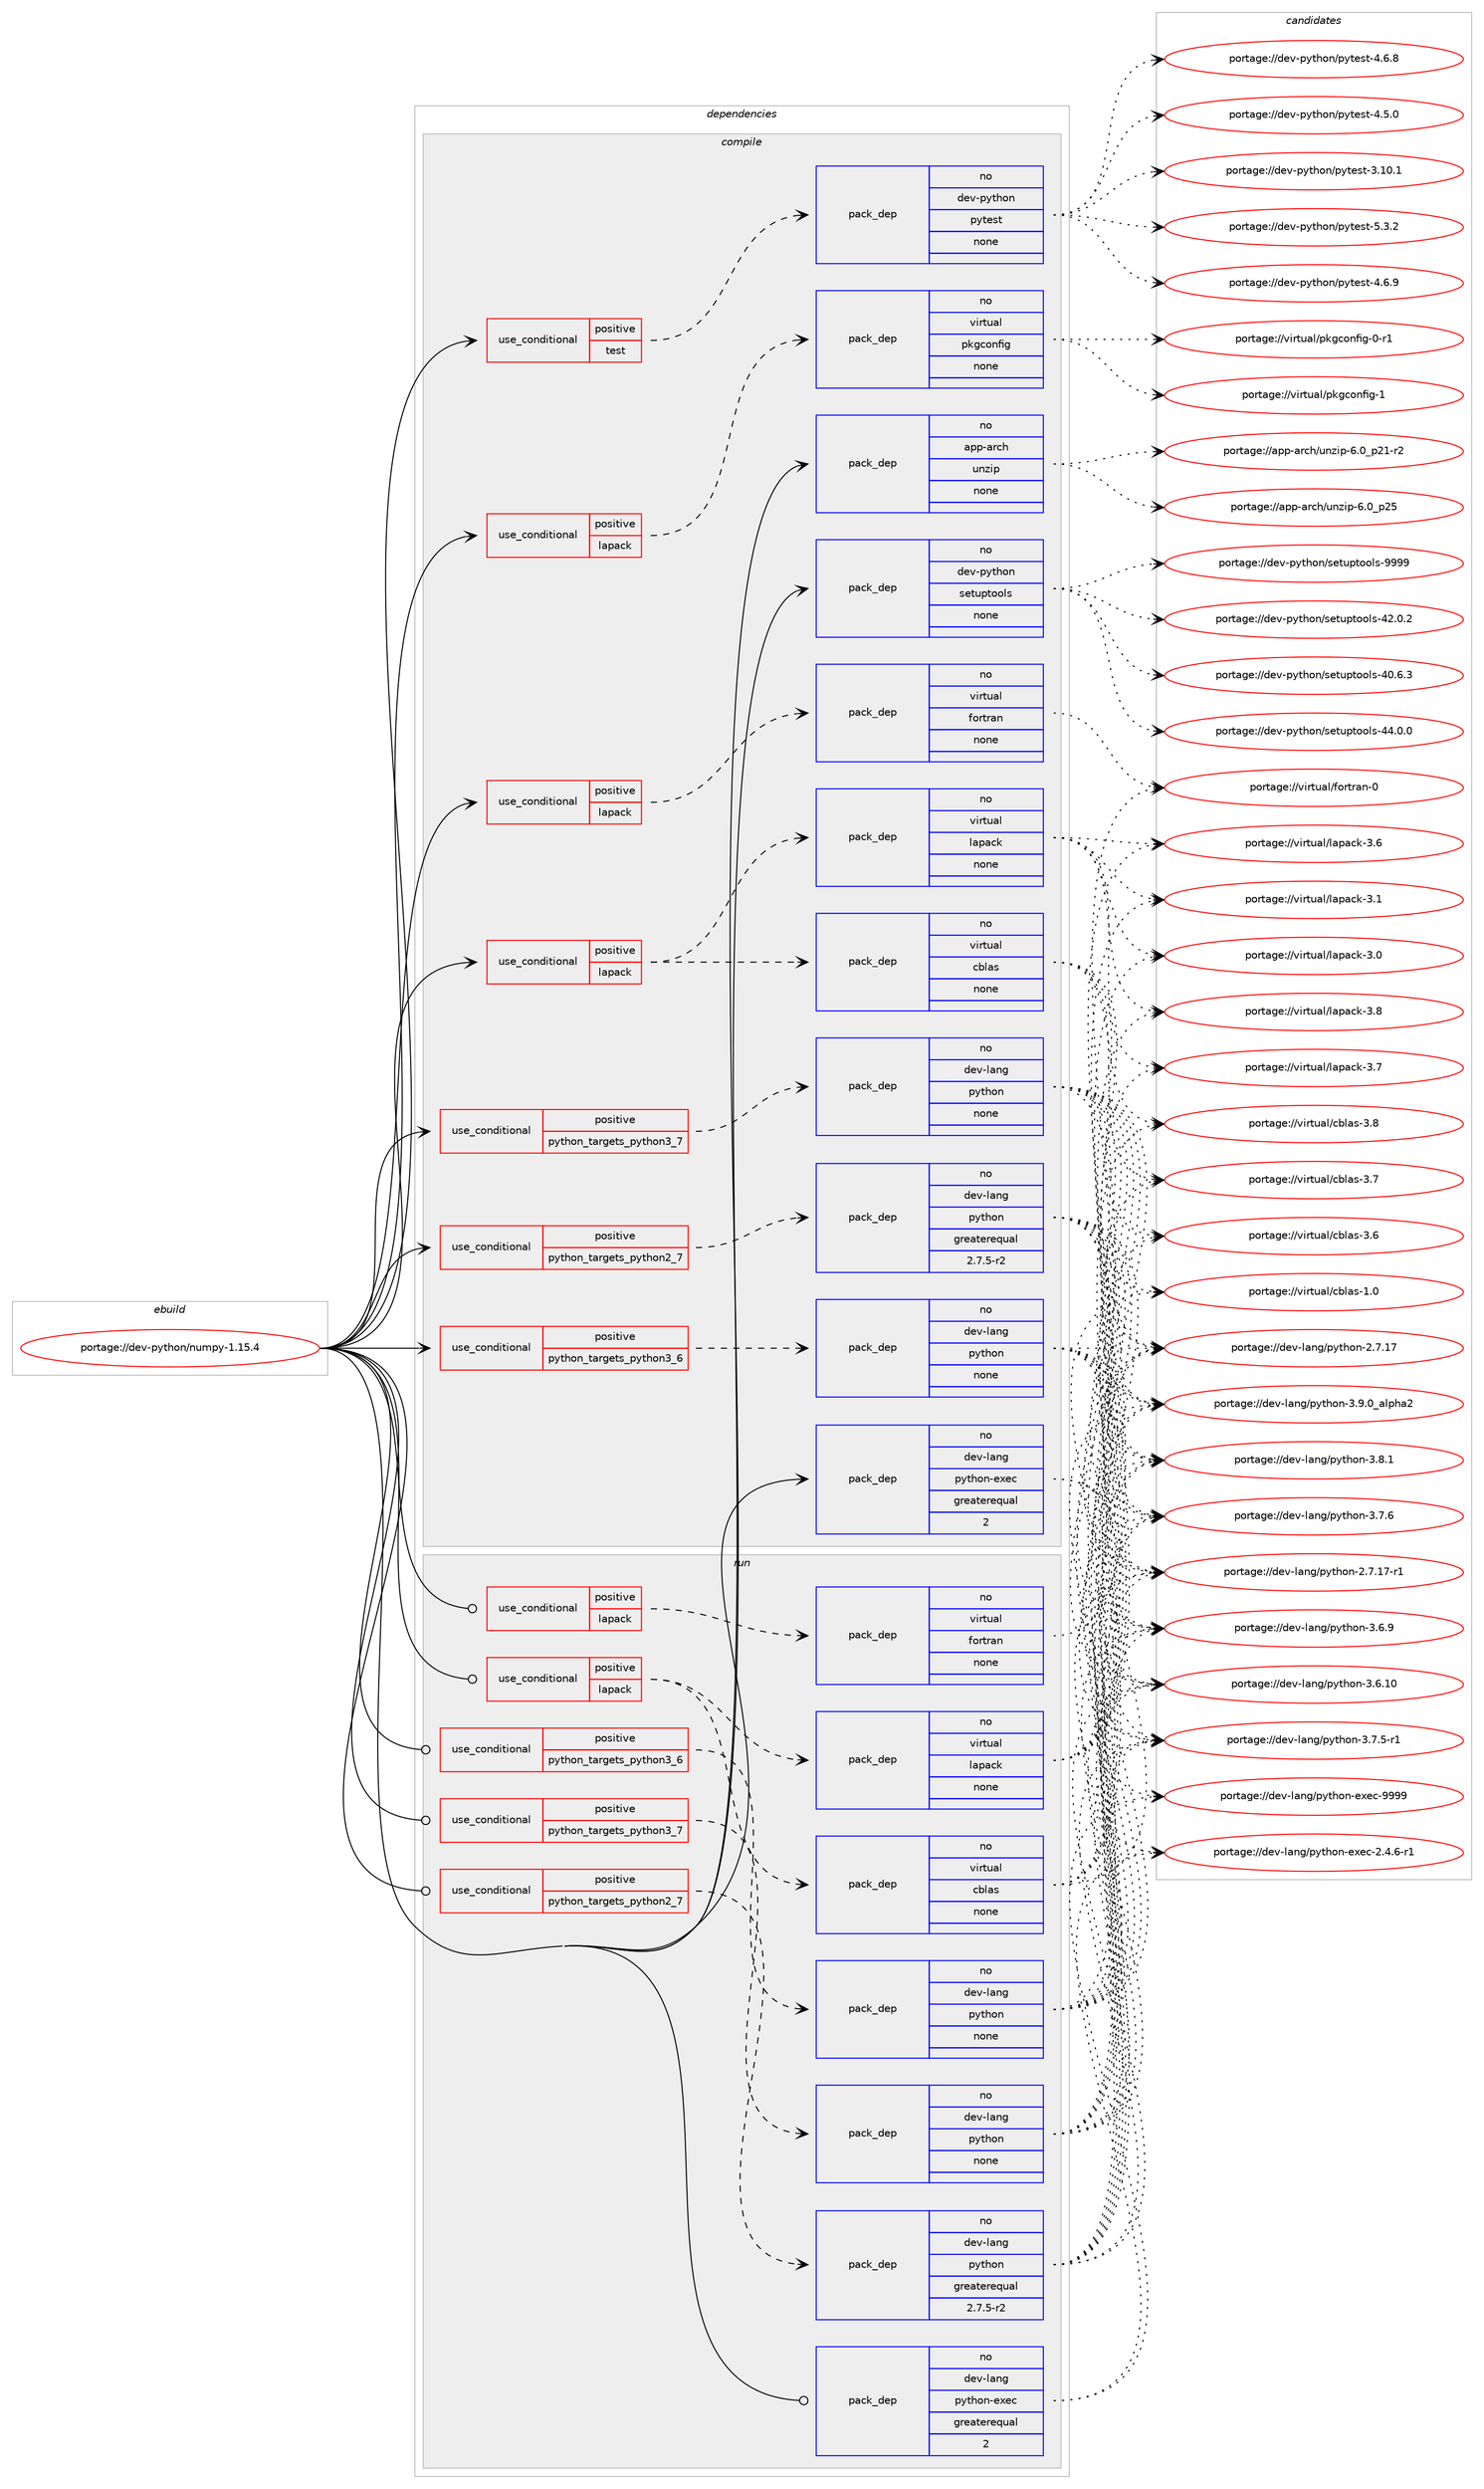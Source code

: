 digraph prolog {

# *************
# Graph options
# *************

newrank=true;
concentrate=true;
compound=true;
graph [rankdir=LR,fontname=Helvetica,fontsize=10,ranksep=1.5];#, ranksep=2.5, nodesep=0.2];
edge  [arrowhead=vee];
node  [fontname=Helvetica,fontsize=10];

# **********
# The ebuild
# **********

subgraph cluster_leftcol {
color=gray;
rank=same;
label=<<i>ebuild</i>>;
id [label="portage://dev-python/numpy-1.15.4", color=red, width=4, href="../dev-python/numpy-1.15.4.svg"];
}

# ****************
# The dependencies
# ****************

subgraph cluster_midcol {
color=gray;
label=<<i>dependencies</i>>;
subgraph cluster_compile {
fillcolor="#eeeeee";
style=filled;
label=<<i>compile</i>>;
subgraph cond112055 {
dependency447445 [label=<<TABLE BORDER="0" CELLBORDER="1" CELLSPACING="0" CELLPADDING="4"><TR><TD ROWSPAN="3" CELLPADDING="10">use_conditional</TD></TR><TR><TD>positive</TD></TR><TR><TD>lapack</TD></TR></TABLE>>, shape=none, color=red];
subgraph pack330415 {
dependency447446 [label=<<TABLE BORDER="0" CELLBORDER="1" CELLSPACING="0" CELLPADDING="4" WIDTH="220"><TR><TD ROWSPAN="6" CELLPADDING="30">pack_dep</TD></TR><TR><TD WIDTH="110">no</TD></TR><TR><TD>virtual</TD></TR><TR><TD>cblas</TD></TR><TR><TD>none</TD></TR><TR><TD></TD></TR></TABLE>>, shape=none, color=blue];
}
dependency447445:e -> dependency447446:w [weight=20,style="dashed",arrowhead="vee"];
subgraph pack330416 {
dependency447447 [label=<<TABLE BORDER="0" CELLBORDER="1" CELLSPACING="0" CELLPADDING="4" WIDTH="220"><TR><TD ROWSPAN="6" CELLPADDING="30">pack_dep</TD></TR><TR><TD WIDTH="110">no</TD></TR><TR><TD>virtual</TD></TR><TR><TD>lapack</TD></TR><TR><TD>none</TD></TR><TR><TD></TD></TR></TABLE>>, shape=none, color=blue];
}
dependency447445:e -> dependency447447:w [weight=20,style="dashed",arrowhead="vee"];
}
id:e -> dependency447445:w [weight=20,style="solid",arrowhead="vee"];
subgraph cond112056 {
dependency447448 [label=<<TABLE BORDER="0" CELLBORDER="1" CELLSPACING="0" CELLPADDING="4"><TR><TD ROWSPAN="3" CELLPADDING="10">use_conditional</TD></TR><TR><TD>positive</TD></TR><TR><TD>lapack</TD></TR></TABLE>>, shape=none, color=red];
subgraph pack330417 {
dependency447449 [label=<<TABLE BORDER="0" CELLBORDER="1" CELLSPACING="0" CELLPADDING="4" WIDTH="220"><TR><TD ROWSPAN="6" CELLPADDING="30">pack_dep</TD></TR><TR><TD WIDTH="110">no</TD></TR><TR><TD>virtual</TD></TR><TR><TD>fortran</TD></TR><TR><TD>none</TD></TR><TR><TD></TD></TR></TABLE>>, shape=none, color=blue];
}
dependency447448:e -> dependency447449:w [weight=20,style="dashed",arrowhead="vee"];
}
id:e -> dependency447448:w [weight=20,style="solid",arrowhead="vee"];
subgraph cond112057 {
dependency447450 [label=<<TABLE BORDER="0" CELLBORDER="1" CELLSPACING="0" CELLPADDING="4"><TR><TD ROWSPAN="3" CELLPADDING="10">use_conditional</TD></TR><TR><TD>positive</TD></TR><TR><TD>lapack</TD></TR></TABLE>>, shape=none, color=red];
subgraph pack330418 {
dependency447451 [label=<<TABLE BORDER="0" CELLBORDER="1" CELLSPACING="0" CELLPADDING="4" WIDTH="220"><TR><TD ROWSPAN="6" CELLPADDING="30">pack_dep</TD></TR><TR><TD WIDTH="110">no</TD></TR><TR><TD>virtual</TD></TR><TR><TD>pkgconfig</TD></TR><TR><TD>none</TD></TR><TR><TD></TD></TR></TABLE>>, shape=none, color=blue];
}
dependency447450:e -> dependency447451:w [weight=20,style="dashed",arrowhead="vee"];
}
id:e -> dependency447450:w [weight=20,style="solid",arrowhead="vee"];
subgraph cond112058 {
dependency447452 [label=<<TABLE BORDER="0" CELLBORDER="1" CELLSPACING="0" CELLPADDING="4"><TR><TD ROWSPAN="3" CELLPADDING="10">use_conditional</TD></TR><TR><TD>positive</TD></TR><TR><TD>python_targets_python2_7</TD></TR></TABLE>>, shape=none, color=red];
subgraph pack330419 {
dependency447453 [label=<<TABLE BORDER="0" CELLBORDER="1" CELLSPACING="0" CELLPADDING="4" WIDTH="220"><TR><TD ROWSPAN="6" CELLPADDING="30">pack_dep</TD></TR><TR><TD WIDTH="110">no</TD></TR><TR><TD>dev-lang</TD></TR><TR><TD>python</TD></TR><TR><TD>greaterequal</TD></TR><TR><TD>2.7.5-r2</TD></TR></TABLE>>, shape=none, color=blue];
}
dependency447452:e -> dependency447453:w [weight=20,style="dashed",arrowhead="vee"];
}
id:e -> dependency447452:w [weight=20,style="solid",arrowhead="vee"];
subgraph cond112059 {
dependency447454 [label=<<TABLE BORDER="0" CELLBORDER="1" CELLSPACING="0" CELLPADDING="4"><TR><TD ROWSPAN="3" CELLPADDING="10">use_conditional</TD></TR><TR><TD>positive</TD></TR><TR><TD>python_targets_python3_6</TD></TR></TABLE>>, shape=none, color=red];
subgraph pack330420 {
dependency447455 [label=<<TABLE BORDER="0" CELLBORDER="1" CELLSPACING="0" CELLPADDING="4" WIDTH="220"><TR><TD ROWSPAN="6" CELLPADDING="30">pack_dep</TD></TR><TR><TD WIDTH="110">no</TD></TR><TR><TD>dev-lang</TD></TR><TR><TD>python</TD></TR><TR><TD>none</TD></TR><TR><TD></TD></TR></TABLE>>, shape=none, color=blue];
}
dependency447454:e -> dependency447455:w [weight=20,style="dashed",arrowhead="vee"];
}
id:e -> dependency447454:w [weight=20,style="solid",arrowhead="vee"];
subgraph cond112060 {
dependency447456 [label=<<TABLE BORDER="0" CELLBORDER="1" CELLSPACING="0" CELLPADDING="4"><TR><TD ROWSPAN="3" CELLPADDING="10">use_conditional</TD></TR><TR><TD>positive</TD></TR><TR><TD>python_targets_python3_7</TD></TR></TABLE>>, shape=none, color=red];
subgraph pack330421 {
dependency447457 [label=<<TABLE BORDER="0" CELLBORDER="1" CELLSPACING="0" CELLPADDING="4" WIDTH="220"><TR><TD ROWSPAN="6" CELLPADDING="30">pack_dep</TD></TR><TR><TD WIDTH="110">no</TD></TR><TR><TD>dev-lang</TD></TR><TR><TD>python</TD></TR><TR><TD>none</TD></TR><TR><TD></TD></TR></TABLE>>, shape=none, color=blue];
}
dependency447456:e -> dependency447457:w [weight=20,style="dashed",arrowhead="vee"];
}
id:e -> dependency447456:w [weight=20,style="solid",arrowhead="vee"];
subgraph cond112061 {
dependency447458 [label=<<TABLE BORDER="0" CELLBORDER="1" CELLSPACING="0" CELLPADDING="4"><TR><TD ROWSPAN="3" CELLPADDING="10">use_conditional</TD></TR><TR><TD>positive</TD></TR><TR><TD>test</TD></TR></TABLE>>, shape=none, color=red];
subgraph pack330422 {
dependency447459 [label=<<TABLE BORDER="0" CELLBORDER="1" CELLSPACING="0" CELLPADDING="4" WIDTH="220"><TR><TD ROWSPAN="6" CELLPADDING="30">pack_dep</TD></TR><TR><TD WIDTH="110">no</TD></TR><TR><TD>dev-python</TD></TR><TR><TD>pytest</TD></TR><TR><TD>none</TD></TR><TR><TD></TD></TR></TABLE>>, shape=none, color=blue];
}
dependency447458:e -> dependency447459:w [weight=20,style="dashed",arrowhead="vee"];
}
id:e -> dependency447458:w [weight=20,style="solid",arrowhead="vee"];
subgraph pack330423 {
dependency447460 [label=<<TABLE BORDER="0" CELLBORDER="1" CELLSPACING="0" CELLPADDING="4" WIDTH="220"><TR><TD ROWSPAN="6" CELLPADDING="30">pack_dep</TD></TR><TR><TD WIDTH="110">no</TD></TR><TR><TD>app-arch</TD></TR><TR><TD>unzip</TD></TR><TR><TD>none</TD></TR><TR><TD></TD></TR></TABLE>>, shape=none, color=blue];
}
id:e -> dependency447460:w [weight=20,style="solid",arrowhead="vee"];
subgraph pack330424 {
dependency447461 [label=<<TABLE BORDER="0" CELLBORDER="1" CELLSPACING="0" CELLPADDING="4" WIDTH="220"><TR><TD ROWSPAN="6" CELLPADDING="30">pack_dep</TD></TR><TR><TD WIDTH="110">no</TD></TR><TR><TD>dev-lang</TD></TR><TR><TD>python-exec</TD></TR><TR><TD>greaterequal</TD></TR><TR><TD>2</TD></TR></TABLE>>, shape=none, color=blue];
}
id:e -> dependency447461:w [weight=20,style="solid",arrowhead="vee"];
subgraph pack330425 {
dependency447462 [label=<<TABLE BORDER="0" CELLBORDER="1" CELLSPACING="0" CELLPADDING="4" WIDTH="220"><TR><TD ROWSPAN="6" CELLPADDING="30">pack_dep</TD></TR><TR><TD WIDTH="110">no</TD></TR><TR><TD>dev-python</TD></TR><TR><TD>setuptools</TD></TR><TR><TD>none</TD></TR><TR><TD></TD></TR></TABLE>>, shape=none, color=blue];
}
id:e -> dependency447462:w [weight=20,style="solid",arrowhead="vee"];
}
subgraph cluster_compileandrun {
fillcolor="#eeeeee";
style=filled;
label=<<i>compile and run</i>>;
}
subgraph cluster_run {
fillcolor="#eeeeee";
style=filled;
label=<<i>run</i>>;
subgraph cond112062 {
dependency447463 [label=<<TABLE BORDER="0" CELLBORDER="1" CELLSPACING="0" CELLPADDING="4"><TR><TD ROWSPAN="3" CELLPADDING="10">use_conditional</TD></TR><TR><TD>positive</TD></TR><TR><TD>lapack</TD></TR></TABLE>>, shape=none, color=red];
subgraph pack330426 {
dependency447464 [label=<<TABLE BORDER="0" CELLBORDER="1" CELLSPACING="0" CELLPADDING="4" WIDTH="220"><TR><TD ROWSPAN="6" CELLPADDING="30">pack_dep</TD></TR><TR><TD WIDTH="110">no</TD></TR><TR><TD>virtual</TD></TR><TR><TD>cblas</TD></TR><TR><TD>none</TD></TR><TR><TD></TD></TR></TABLE>>, shape=none, color=blue];
}
dependency447463:e -> dependency447464:w [weight=20,style="dashed",arrowhead="vee"];
subgraph pack330427 {
dependency447465 [label=<<TABLE BORDER="0" CELLBORDER="1" CELLSPACING="0" CELLPADDING="4" WIDTH="220"><TR><TD ROWSPAN="6" CELLPADDING="30">pack_dep</TD></TR><TR><TD WIDTH="110">no</TD></TR><TR><TD>virtual</TD></TR><TR><TD>lapack</TD></TR><TR><TD>none</TD></TR><TR><TD></TD></TR></TABLE>>, shape=none, color=blue];
}
dependency447463:e -> dependency447465:w [weight=20,style="dashed",arrowhead="vee"];
}
id:e -> dependency447463:w [weight=20,style="solid",arrowhead="odot"];
subgraph cond112063 {
dependency447466 [label=<<TABLE BORDER="0" CELLBORDER="1" CELLSPACING="0" CELLPADDING="4"><TR><TD ROWSPAN="3" CELLPADDING="10">use_conditional</TD></TR><TR><TD>positive</TD></TR><TR><TD>lapack</TD></TR></TABLE>>, shape=none, color=red];
subgraph pack330428 {
dependency447467 [label=<<TABLE BORDER="0" CELLBORDER="1" CELLSPACING="0" CELLPADDING="4" WIDTH="220"><TR><TD ROWSPAN="6" CELLPADDING="30">pack_dep</TD></TR><TR><TD WIDTH="110">no</TD></TR><TR><TD>virtual</TD></TR><TR><TD>fortran</TD></TR><TR><TD>none</TD></TR><TR><TD></TD></TR></TABLE>>, shape=none, color=blue];
}
dependency447466:e -> dependency447467:w [weight=20,style="dashed",arrowhead="vee"];
}
id:e -> dependency447466:w [weight=20,style="solid",arrowhead="odot"];
subgraph cond112064 {
dependency447468 [label=<<TABLE BORDER="0" CELLBORDER="1" CELLSPACING="0" CELLPADDING="4"><TR><TD ROWSPAN="3" CELLPADDING="10">use_conditional</TD></TR><TR><TD>positive</TD></TR><TR><TD>python_targets_python2_7</TD></TR></TABLE>>, shape=none, color=red];
subgraph pack330429 {
dependency447469 [label=<<TABLE BORDER="0" CELLBORDER="1" CELLSPACING="0" CELLPADDING="4" WIDTH="220"><TR><TD ROWSPAN="6" CELLPADDING="30">pack_dep</TD></TR><TR><TD WIDTH="110">no</TD></TR><TR><TD>dev-lang</TD></TR><TR><TD>python</TD></TR><TR><TD>greaterequal</TD></TR><TR><TD>2.7.5-r2</TD></TR></TABLE>>, shape=none, color=blue];
}
dependency447468:e -> dependency447469:w [weight=20,style="dashed",arrowhead="vee"];
}
id:e -> dependency447468:w [weight=20,style="solid",arrowhead="odot"];
subgraph cond112065 {
dependency447470 [label=<<TABLE BORDER="0" CELLBORDER="1" CELLSPACING="0" CELLPADDING="4"><TR><TD ROWSPAN="3" CELLPADDING="10">use_conditional</TD></TR><TR><TD>positive</TD></TR><TR><TD>python_targets_python3_6</TD></TR></TABLE>>, shape=none, color=red];
subgraph pack330430 {
dependency447471 [label=<<TABLE BORDER="0" CELLBORDER="1" CELLSPACING="0" CELLPADDING="4" WIDTH="220"><TR><TD ROWSPAN="6" CELLPADDING="30">pack_dep</TD></TR><TR><TD WIDTH="110">no</TD></TR><TR><TD>dev-lang</TD></TR><TR><TD>python</TD></TR><TR><TD>none</TD></TR><TR><TD></TD></TR></TABLE>>, shape=none, color=blue];
}
dependency447470:e -> dependency447471:w [weight=20,style="dashed",arrowhead="vee"];
}
id:e -> dependency447470:w [weight=20,style="solid",arrowhead="odot"];
subgraph cond112066 {
dependency447472 [label=<<TABLE BORDER="0" CELLBORDER="1" CELLSPACING="0" CELLPADDING="4"><TR><TD ROWSPAN="3" CELLPADDING="10">use_conditional</TD></TR><TR><TD>positive</TD></TR><TR><TD>python_targets_python3_7</TD></TR></TABLE>>, shape=none, color=red];
subgraph pack330431 {
dependency447473 [label=<<TABLE BORDER="0" CELLBORDER="1" CELLSPACING="0" CELLPADDING="4" WIDTH="220"><TR><TD ROWSPAN="6" CELLPADDING="30">pack_dep</TD></TR><TR><TD WIDTH="110">no</TD></TR><TR><TD>dev-lang</TD></TR><TR><TD>python</TD></TR><TR><TD>none</TD></TR><TR><TD></TD></TR></TABLE>>, shape=none, color=blue];
}
dependency447472:e -> dependency447473:w [weight=20,style="dashed",arrowhead="vee"];
}
id:e -> dependency447472:w [weight=20,style="solid",arrowhead="odot"];
subgraph pack330432 {
dependency447474 [label=<<TABLE BORDER="0" CELLBORDER="1" CELLSPACING="0" CELLPADDING="4" WIDTH="220"><TR><TD ROWSPAN="6" CELLPADDING="30">pack_dep</TD></TR><TR><TD WIDTH="110">no</TD></TR><TR><TD>dev-lang</TD></TR><TR><TD>python-exec</TD></TR><TR><TD>greaterequal</TD></TR><TR><TD>2</TD></TR></TABLE>>, shape=none, color=blue];
}
id:e -> dependency447474:w [weight=20,style="solid",arrowhead="odot"];
}
}

# **************
# The candidates
# **************

subgraph cluster_choices {
rank=same;
color=gray;
label=<<i>candidates</i>>;

subgraph choice330415 {
color=black;
nodesep=1;
choice118105114116117971084799981089711545514656 [label="portage://virtual/cblas-3.8", color=red, width=4,href="../virtual/cblas-3.8.svg"];
choice118105114116117971084799981089711545514655 [label="portage://virtual/cblas-3.7", color=red, width=4,href="../virtual/cblas-3.7.svg"];
choice118105114116117971084799981089711545514654 [label="portage://virtual/cblas-3.6", color=red, width=4,href="../virtual/cblas-3.6.svg"];
choice118105114116117971084799981089711545494648 [label="portage://virtual/cblas-1.0", color=red, width=4,href="../virtual/cblas-1.0.svg"];
dependency447446:e -> choice118105114116117971084799981089711545514656:w [style=dotted,weight="100"];
dependency447446:e -> choice118105114116117971084799981089711545514655:w [style=dotted,weight="100"];
dependency447446:e -> choice118105114116117971084799981089711545514654:w [style=dotted,weight="100"];
dependency447446:e -> choice118105114116117971084799981089711545494648:w [style=dotted,weight="100"];
}
subgraph choice330416 {
color=black;
nodesep=1;
choice118105114116117971084710897112979910745514656 [label="portage://virtual/lapack-3.8", color=red, width=4,href="../virtual/lapack-3.8.svg"];
choice118105114116117971084710897112979910745514655 [label="portage://virtual/lapack-3.7", color=red, width=4,href="../virtual/lapack-3.7.svg"];
choice118105114116117971084710897112979910745514654 [label="portage://virtual/lapack-3.6", color=red, width=4,href="../virtual/lapack-3.6.svg"];
choice118105114116117971084710897112979910745514649 [label="portage://virtual/lapack-3.1", color=red, width=4,href="../virtual/lapack-3.1.svg"];
choice118105114116117971084710897112979910745514648 [label="portage://virtual/lapack-3.0", color=red, width=4,href="../virtual/lapack-3.0.svg"];
dependency447447:e -> choice118105114116117971084710897112979910745514656:w [style=dotted,weight="100"];
dependency447447:e -> choice118105114116117971084710897112979910745514655:w [style=dotted,weight="100"];
dependency447447:e -> choice118105114116117971084710897112979910745514654:w [style=dotted,weight="100"];
dependency447447:e -> choice118105114116117971084710897112979910745514649:w [style=dotted,weight="100"];
dependency447447:e -> choice118105114116117971084710897112979910745514648:w [style=dotted,weight="100"];
}
subgraph choice330417 {
color=black;
nodesep=1;
choice1181051141161179710847102111114116114971104548 [label="portage://virtual/fortran-0", color=red, width=4,href="../virtual/fortran-0.svg"];
dependency447449:e -> choice1181051141161179710847102111114116114971104548:w [style=dotted,weight="100"];
}
subgraph choice330418 {
color=black;
nodesep=1;
choice1181051141161179710847112107103991111101021051034549 [label="portage://virtual/pkgconfig-1", color=red, width=4,href="../virtual/pkgconfig-1.svg"];
choice11810511411611797108471121071039911111010210510345484511449 [label="portage://virtual/pkgconfig-0-r1", color=red, width=4,href="../virtual/pkgconfig-0-r1.svg"];
dependency447451:e -> choice1181051141161179710847112107103991111101021051034549:w [style=dotted,weight="100"];
dependency447451:e -> choice11810511411611797108471121071039911111010210510345484511449:w [style=dotted,weight="100"];
}
subgraph choice330419 {
color=black;
nodesep=1;
choice10010111845108971101034711212111610411111045514657464895971081121049750 [label="portage://dev-lang/python-3.9.0_alpha2", color=red, width=4,href="../dev-lang/python-3.9.0_alpha2.svg"];
choice100101118451089711010347112121116104111110455146564649 [label="portage://dev-lang/python-3.8.1", color=red, width=4,href="../dev-lang/python-3.8.1.svg"];
choice100101118451089711010347112121116104111110455146554654 [label="portage://dev-lang/python-3.7.6", color=red, width=4,href="../dev-lang/python-3.7.6.svg"];
choice1001011184510897110103471121211161041111104551465546534511449 [label="portage://dev-lang/python-3.7.5-r1", color=red, width=4,href="../dev-lang/python-3.7.5-r1.svg"];
choice100101118451089711010347112121116104111110455146544657 [label="portage://dev-lang/python-3.6.9", color=red, width=4,href="../dev-lang/python-3.6.9.svg"];
choice10010111845108971101034711212111610411111045514654464948 [label="portage://dev-lang/python-3.6.10", color=red, width=4,href="../dev-lang/python-3.6.10.svg"];
choice100101118451089711010347112121116104111110455046554649554511449 [label="portage://dev-lang/python-2.7.17-r1", color=red, width=4,href="../dev-lang/python-2.7.17-r1.svg"];
choice10010111845108971101034711212111610411111045504655464955 [label="portage://dev-lang/python-2.7.17", color=red, width=4,href="../dev-lang/python-2.7.17.svg"];
dependency447453:e -> choice10010111845108971101034711212111610411111045514657464895971081121049750:w [style=dotted,weight="100"];
dependency447453:e -> choice100101118451089711010347112121116104111110455146564649:w [style=dotted,weight="100"];
dependency447453:e -> choice100101118451089711010347112121116104111110455146554654:w [style=dotted,weight="100"];
dependency447453:e -> choice1001011184510897110103471121211161041111104551465546534511449:w [style=dotted,weight="100"];
dependency447453:e -> choice100101118451089711010347112121116104111110455146544657:w [style=dotted,weight="100"];
dependency447453:e -> choice10010111845108971101034711212111610411111045514654464948:w [style=dotted,weight="100"];
dependency447453:e -> choice100101118451089711010347112121116104111110455046554649554511449:w [style=dotted,weight="100"];
dependency447453:e -> choice10010111845108971101034711212111610411111045504655464955:w [style=dotted,weight="100"];
}
subgraph choice330420 {
color=black;
nodesep=1;
choice10010111845108971101034711212111610411111045514657464895971081121049750 [label="portage://dev-lang/python-3.9.0_alpha2", color=red, width=4,href="../dev-lang/python-3.9.0_alpha2.svg"];
choice100101118451089711010347112121116104111110455146564649 [label="portage://dev-lang/python-3.8.1", color=red, width=4,href="../dev-lang/python-3.8.1.svg"];
choice100101118451089711010347112121116104111110455146554654 [label="portage://dev-lang/python-3.7.6", color=red, width=4,href="../dev-lang/python-3.7.6.svg"];
choice1001011184510897110103471121211161041111104551465546534511449 [label="portage://dev-lang/python-3.7.5-r1", color=red, width=4,href="../dev-lang/python-3.7.5-r1.svg"];
choice100101118451089711010347112121116104111110455146544657 [label="portage://dev-lang/python-3.6.9", color=red, width=4,href="../dev-lang/python-3.6.9.svg"];
choice10010111845108971101034711212111610411111045514654464948 [label="portage://dev-lang/python-3.6.10", color=red, width=4,href="../dev-lang/python-3.6.10.svg"];
choice100101118451089711010347112121116104111110455046554649554511449 [label="portage://dev-lang/python-2.7.17-r1", color=red, width=4,href="../dev-lang/python-2.7.17-r1.svg"];
choice10010111845108971101034711212111610411111045504655464955 [label="portage://dev-lang/python-2.7.17", color=red, width=4,href="../dev-lang/python-2.7.17.svg"];
dependency447455:e -> choice10010111845108971101034711212111610411111045514657464895971081121049750:w [style=dotted,weight="100"];
dependency447455:e -> choice100101118451089711010347112121116104111110455146564649:w [style=dotted,weight="100"];
dependency447455:e -> choice100101118451089711010347112121116104111110455146554654:w [style=dotted,weight="100"];
dependency447455:e -> choice1001011184510897110103471121211161041111104551465546534511449:w [style=dotted,weight="100"];
dependency447455:e -> choice100101118451089711010347112121116104111110455146544657:w [style=dotted,weight="100"];
dependency447455:e -> choice10010111845108971101034711212111610411111045514654464948:w [style=dotted,weight="100"];
dependency447455:e -> choice100101118451089711010347112121116104111110455046554649554511449:w [style=dotted,weight="100"];
dependency447455:e -> choice10010111845108971101034711212111610411111045504655464955:w [style=dotted,weight="100"];
}
subgraph choice330421 {
color=black;
nodesep=1;
choice10010111845108971101034711212111610411111045514657464895971081121049750 [label="portage://dev-lang/python-3.9.0_alpha2", color=red, width=4,href="../dev-lang/python-3.9.0_alpha2.svg"];
choice100101118451089711010347112121116104111110455146564649 [label="portage://dev-lang/python-3.8.1", color=red, width=4,href="../dev-lang/python-3.8.1.svg"];
choice100101118451089711010347112121116104111110455146554654 [label="portage://dev-lang/python-3.7.6", color=red, width=4,href="../dev-lang/python-3.7.6.svg"];
choice1001011184510897110103471121211161041111104551465546534511449 [label="portage://dev-lang/python-3.7.5-r1", color=red, width=4,href="../dev-lang/python-3.7.5-r1.svg"];
choice100101118451089711010347112121116104111110455146544657 [label="portage://dev-lang/python-3.6.9", color=red, width=4,href="../dev-lang/python-3.6.9.svg"];
choice10010111845108971101034711212111610411111045514654464948 [label="portage://dev-lang/python-3.6.10", color=red, width=4,href="../dev-lang/python-3.6.10.svg"];
choice100101118451089711010347112121116104111110455046554649554511449 [label="portage://dev-lang/python-2.7.17-r1", color=red, width=4,href="../dev-lang/python-2.7.17-r1.svg"];
choice10010111845108971101034711212111610411111045504655464955 [label="portage://dev-lang/python-2.7.17", color=red, width=4,href="../dev-lang/python-2.7.17.svg"];
dependency447457:e -> choice10010111845108971101034711212111610411111045514657464895971081121049750:w [style=dotted,weight="100"];
dependency447457:e -> choice100101118451089711010347112121116104111110455146564649:w [style=dotted,weight="100"];
dependency447457:e -> choice100101118451089711010347112121116104111110455146554654:w [style=dotted,weight="100"];
dependency447457:e -> choice1001011184510897110103471121211161041111104551465546534511449:w [style=dotted,weight="100"];
dependency447457:e -> choice100101118451089711010347112121116104111110455146544657:w [style=dotted,weight="100"];
dependency447457:e -> choice10010111845108971101034711212111610411111045514654464948:w [style=dotted,weight="100"];
dependency447457:e -> choice100101118451089711010347112121116104111110455046554649554511449:w [style=dotted,weight="100"];
dependency447457:e -> choice10010111845108971101034711212111610411111045504655464955:w [style=dotted,weight="100"];
}
subgraph choice330422 {
color=black;
nodesep=1;
choice1001011184511212111610411111047112121116101115116455346514650 [label="portage://dev-python/pytest-5.3.2", color=red, width=4,href="../dev-python/pytest-5.3.2.svg"];
choice1001011184511212111610411111047112121116101115116455246544657 [label="portage://dev-python/pytest-4.6.9", color=red, width=4,href="../dev-python/pytest-4.6.9.svg"];
choice1001011184511212111610411111047112121116101115116455246544656 [label="portage://dev-python/pytest-4.6.8", color=red, width=4,href="../dev-python/pytest-4.6.8.svg"];
choice1001011184511212111610411111047112121116101115116455246534648 [label="portage://dev-python/pytest-4.5.0", color=red, width=4,href="../dev-python/pytest-4.5.0.svg"];
choice100101118451121211161041111104711212111610111511645514649484649 [label="portage://dev-python/pytest-3.10.1", color=red, width=4,href="../dev-python/pytest-3.10.1.svg"];
dependency447459:e -> choice1001011184511212111610411111047112121116101115116455346514650:w [style=dotted,weight="100"];
dependency447459:e -> choice1001011184511212111610411111047112121116101115116455246544657:w [style=dotted,weight="100"];
dependency447459:e -> choice1001011184511212111610411111047112121116101115116455246544656:w [style=dotted,weight="100"];
dependency447459:e -> choice1001011184511212111610411111047112121116101115116455246534648:w [style=dotted,weight="100"];
dependency447459:e -> choice100101118451121211161041111104711212111610111511645514649484649:w [style=dotted,weight="100"];
}
subgraph choice330423 {
color=black;
nodesep=1;
choice971121124597114991044711711012210511245544648951125053 [label="portage://app-arch/unzip-6.0_p25", color=red, width=4,href="../app-arch/unzip-6.0_p25.svg"];
choice9711211245971149910447117110122105112455446489511250494511450 [label="portage://app-arch/unzip-6.0_p21-r2", color=red, width=4,href="../app-arch/unzip-6.0_p21-r2.svg"];
dependency447460:e -> choice971121124597114991044711711012210511245544648951125053:w [style=dotted,weight="100"];
dependency447460:e -> choice9711211245971149910447117110122105112455446489511250494511450:w [style=dotted,weight="100"];
}
subgraph choice330424 {
color=black;
nodesep=1;
choice10010111845108971101034711212111610411111045101120101994557575757 [label="portage://dev-lang/python-exec-9999", color=red, width=4,href="../dev-lang/python-exec-9999.svg"];
choice10010111845108971101034711212111610411111045101120101994550465246544511449 [label="portage://dev-lang/python-exec-2.4.6-r1", color=red, width=4,href="../dev-lang/python-exec-2.4.6-r1.svg"];
dependency447461:e -> choice10010111845108971101034711212111610411111045101120101994557575757:w [style=dotted,weight="100"];
dependency447461:e -> choice10010111845108971101034711212111610411111045101120101994550465246544511449:w [style=dotted,weight="100"];
}
subgraph choice330425 {
color=black;
nodesep=1;
choice10010111845112121116104111110471151011161171121161111111081154557575757 [label="portage://dev-python/setuptools-9999", color=red, width=4,href="../dev-python/setuptools-9999.svg"];
choice100101118451121211161041111104711510111611711211611111110811545525246484648 [label="portage://dev-python/setuptools-44.0.0", color=red, width=4,href="../dev-python/setuptools-44.0.0.svg"];
choice100101118451121211161041111104711510111611711211611111110811545525046484650 [label="portage://dev-python/setuptools-42.0.2", color=red, width=4,href="../dev-python/setuptools-42.0.2.svg"];
choice100101118451121211161041111104711510111611711211611111110811545524846544651 [label="portage://dev-python/setuptools-40.6.3", color=red, width=4,href="../dev-python/setuptools-40.6.3.svg"];
dependency447462:e -> choice10010111845112121116104111110471151011161171121161111111081154557575757:w [style=dotted,weight="100"];
dependency447462:e -> choice100101118451121211161041111104711510111611711211611111110811545525246484648:w [style=dotted,weight="100"];
dependency447462:e -> choice100101118451121211161041111104711510111611711211611111110811545525046484650:w [style=dotted,weight="100"];
dependency447462:e -> choice100101118451121211161041111104711510111611711211611111110811545524846544651:w [style=dotted,weight="100"];
}
subgraph choice330426 {
color=black;
nodesep=1;
choice118105114116117971084799981089711545514656 [label="portage://virtual/cblas-3.8", color=red, width=4,href="../virtual/cblas-3.8.svg"];
choice118105114116117971084799981089711545514655 [label="portage://virtual/cblas-3.7", color=red, width=4,href="../virtual/cblas-3.7.svg"];
choice118105114116117971084799981089711545514654 [label="portage://virtual/cblas-3.6", color=red, width=4,href="../virtual/cblas-3.6.svg"];
choice118105114116117971084799981089711545494648 [label="portage://virtual/cblas-1.0", color=red, width=4,href="../virtual/cblas-1.0.svg"];
dependency447464:e -> choice118105114116117971084799981089711545514656:w [style=dotted,weight="100"];
dependency447464:e -> choice118105114116117971084799981089711545514655:w [style=dotted,weight="100"];
dependency447464:e -> choice118105114116117971084799981089711545514654:w [style=dotted,weight="100"];
dependency447464:e -> choice118105114116117971084799981089711545494648:w [style=dotted,weight="100"];
}
subgraph choice330427 {
color=black;
nodesep=1;
choice118105114116117971084710897112979910745514656 [label="portage://virtual/lapack-3.8", color=red, width=4,href="../virtual/lapack-3.8.svg"];
choice118105114116117971084710897112979910745514655 [label="portage://virtual/lapack-3.7", color=red, width=4,href="../virtual/lapack-3.7.svg"];
choice118105114116117971084710897112979910745514654 [label="portage://virtual/lapack-3.6", color=red, width=4,href="../virtual/lapack-3.6.svg"];
choice118105114116117971084710897112979910745514649 [label="portage://virtual/lapack-3.1", color=red, width=4,href="../virtual/lapack-3.1.svg"];
choice118105114116117971084710897112979910745514648 [label="portage://virtual/lapack-3.0", color=red, width=4,href="../virtual/lapack-3.0.svg"];
dependency447465:e -> choice118105114116117971084710897112979910745514656:w [style=dotted,weight="100"];
dependency447465:e -> choice118105114116117971084710897112979910745514655:w [style=dotted,weight="100"];
dependency447465:e -> choice118105114116117971084710897112979910745514654:w [style=dotted,weight="100"];
dependency447465:e -> choice118105114116117971084710897112979910745514649:w [style=dotted,weight="100"];
dependency447465:e -> choice118105114116117971084710897112979910745514648:w [style=dotted,weight="100"];
}
subgraph choice330428 {
color=black;
nodesep=1;
choice1181051141161179710847102111114116114971104548 [label="portage://virtual/fortran-0", color=red, width=4,href="../virtual/fortran-0.svg"];
dependency447467:e -> choice1181051141161179710847102111114116114971104548:w [style=dotted,weight="100"];
}
subgraph choice330429 {
color=black;
nodesep=1;
choice10010111845108971101034711212111610411111045514657464895971081121049750 [label="portage://dev-lang/python-3.9.0_alpha2", color=red, width=4,href="../dev-lang/python-3.9.0_alpha2.svg"];
choice100101118451089711010347112121116104111110455146564649 [label="portage://dev-lang/python-3.8.1", color=red, width=4,href="../dev-lang/python-3.8.1.svg"];
choice100101118451089711010347112121116104111110455146554654 [label="portage://dev-lang/python-3.7.6", color=red, width=4,href="../dev-lang/python-3.7.6.svg"];
choice1001011184510897110103471121211161041111104551465546534511449 [label="portage://dev-lang/python-3.7.5-r1", color=red, width=4,href="../dev-lang/python-3.7.5-r1.svg"];
choice100101118451089711010347112121116104111110455146544657 [label="portage://dev-lang/python-3.6.9", color=red, width=4,href="../dev-lang/python-3.6.9.svg"];
choice10010111845108971101034711212111610411111045514654464948 [label="portage://dev-lang/python-3.6.10", color=red, width=4,href="../dev-lang/python-3.6.10.svg"];
choice100101118451089711010347112121116104111110455046554649554511449 [label="portage://dev-lang/python-2.7.17-r1", color=red, width=4,href="../dev-lang/python-2.7.17-r1.svg"];
choice10010111845108971101034711212111610411111045504655464955 [label="portage://dev-lang/python-2.7.17", color=red, width=4,href="../dev-lang/python-2.7.17.svg"];
dependency447469:e -> choice10010111845108971101034711212111610411111045514657464895971081121049750:w [style=dotted,weight="100"];
dependency447469:e -> choice100101118451089711010347112121116104111110455146564649:w [style=dotted,weight="100"];
dependency447469:e -> choice100101118451089711010347112121116104111110455146554654:w [style=dotted,weight="100"];
dependency447469:e -> choice1001011184510897110103471121211161041111104551465546534511449:w [style=dotted,weight="100"];
dependency447469:e -> choice100101118451089711010347112121116104111110455146544657:w [style=dotted,weight="100"];
dependency447469:e -> choice10010111845108971101034711212111610411111045514654464948:w [style=dotted,weight="100"];
dependency447469:e -> choice100101118451089711010347112121116104111110455046554649554511449:w [style=dotted,weight="100"];
dependency447469:e -> choice10010111845108971101034711212111610411111045504655464955:w [style=dotted,weight="100"];
}
subgraph choice330430 {
color=black;
nodesep=1;
choice10010111845108971101034711212111610411111045514657464895971081121049750 [label="portage://dev-lang/python-3.9.0_alpha2", color=red, width=4,href="../dev-lang/python-3.9.0_alpha2.svg"];
choice100101118451089711010347112121116104111110455146564649 [label="portage://dev-lang/python-3.8.1", color=red, width=4,href="../dev-lang/python-3.8.1.svg"];
choice100101118451089711010347112121116104111110455146554654 [label="portage://dev-lang/python-3.7.6", color=red, width=4,href="../dev-lang/python-3.7.6.svg"];
choice1001011184510897110103471121211161041111104551465546534511449 [label="portage://dev-lang/python-3.7.5-r1", color=red, width=4,href="../dev-lang/python-3.7.5-r1.svg"];
choice100101118451089711010347112121116104111110455146544657 [label="portage://dev-lang/python-3.6.9", color=red, width=4,href="../dev-lang/python-3.6.9.svg"];
choice10010111845108971101034711212111610411111045514654464948 [label="portage://dev-lang/python-3.6.10", color=red, width=4,href="../dev-lang/python-3.6.10.svg"];
choice100101118451089711010347112121116104111110455046554649554511449 [label="portage://dev-lang/python-2.7.17-r1", color=red, width=4,href="../dev-lang/python-2.7.17-r1.svg"];
choice10010111845108971101034711212111610411111045504655464955 [label="portage://dev-lang/python-2.7.17", color=red, width=4,href="../dev-lang/python-2.7.17.svg"];
dependency447471:e -> choice10010111845108971101034711212111610411111045514657464895971081121049750:w [style=dotted,weight="100"];
dependency447471:e -> choice100101118451089711010347112121116104111110455146564649:w [style=dotted,weight="100"];
dependency447471:e -> choice100101118451089711010347112121116104111110455146554654:w [style=dotted,weight="100"];
dependency447471:e -> choice1001011184510897110103471121211161041111104551465546534511449:w [style=dotted,weight="100"];
dependency447471:e -> choice100101118451089711010347112121116104111110455146544657:w [style=dotted,weight="100"];
dependency447471:e -> choice10010111845108971101034711212111610411111045514654464948:w [style=dotted,weight="100"];
dependency447471:e -> choice100101118451089711010347112121116104111110455046554649554511449:w [style=dotted,weight="100"];
dependency447471:e -> choice10010111845108971101034711212111610411111045504655464955:w [style=dotted,weight="100"];
}
subgraph choice330431 {
color=black;
nodesep=1;
choice10010111845108971101034711212111610411111045514657464895971081121049750 [label="portage://dev-lang/python-3.9.0_alpha2", color=red, width=4,href="../dev-lang/python-3.9.0_alpha2.svg"];
choice100101118451089711010347112121116104111110455146564649 [label="portage://dev-lang/python-3.8.1", color=red, width=4,href="../dev-lang/python-3.8.1.svg"];
choice100101118451089711010347112121116104111110455146554654 [label="portage://dev-lang/python-3.7.6", color=red, width=4,href="../dev-lang/python-3.7.6.svg"];
choice1001011184510897110103471121211161041111104551465546534511449 [label="portage://dev-lang/python-3.7.5-r1", color=red, width=4,href="../dev-lang/python-3.7.5-r1.svg"];
choice100101118451089711010347112121116104111110455146544657 [label="portage://dev-lang/python-3.6.9", color=red, width=4,href="../dev-lang/python-3.6.9.svg"];
choice10010111845108971101034711212111610411111045514654464948 [label="portage://dev-lang/python-3.6.10", color=red, width=4,href="../dev-lang/python-3.6.10.svg"];
choice100101118451089711010347112121116104111110455046554649554511449 [label="portage://dev-lang/python-2.7.17-r1", color=red, width=4,href="../dev-lang/python-2.7.17-r1.svg"];
choice10010111845108971101034711212111610411111045504655464955 [label="portage://dev-lang/python-2.7.17", color=red, width=4,href="../dev-lang/python-2.7.17.svg"];
dependency447473:e -> choice10010111845108971101034711212111610411111045514657464895971081121049750:w [style=dotted,weight="100"];
dependency447473:e -> choice100101118451089711010347112121116104111110455146564649:w [style=dotted,weight="100"];
dependency447473:e -> choice100101118451089711010347112121116104111110455146554654:w [style=dotted,weight="100"];
dependency447473:e -> choice1001011184510897110103471121211161041111104551465546534511449:w [style=dotted,weight="100"];
dependency447473:e -> choice100101118451089711010347112121116104111110455146544657:w [style=dotted,weight="100"];
dependency447473:e -> choice10010111845108971101034711212111610411111045514654464948:w [style=dotted,weight="100"];
dependency447473:e -> choice100101118451089711010347112121116104111110455046554649554511449:w [style=dotted,weight="100"];
dependency447473:e -> choice10010111845108971101034711212111610411111045504655464955:w [style=dotted,weight="100"];
}
subgraph choice330432 {
color=black;
nodesep=1;
choice10010111845108971101034711212111610411111045101120101994557575757 [label="portage://dev-lang/python-exec-9999", color=red, width=4,href="../dev-lang/python-exec-9999.svg"];
choice10010111845108971101034711212111610411111045101120101994550465246544511449 [label="portage://dev-lang/python-exec-2.4.6-r1", color=red, width=4,href="../dev-lang/python-exec-2.4.6-r1.svg"];
dependency447474:e -> choice10010111845108971101034711212111610411111045101120101994557575757:w [style=dotted,weight="100"];
dependency447474:e -> choice10010111845108971101034711212111610411111045101120101994550465246544511449:w [style=dotted,weight="100"];
}
}

}
